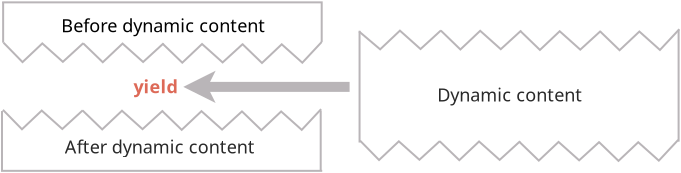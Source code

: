 <?xml version="1.0" encoding="UTF-8"?>
<dia:diagram xmlns:dia="http://www.lysator.liu.se/~alla/dia/">
  <dia:layer name="Фон" visible="true" active="true">
    <dia:object type="Standard - Text" version="1" id="O0">
      <dia:attribute name="obj_pos">
        <dia:point val="-7.392,3.641"/>
      </dia:attribute>
      <dia:attribute name="obj_bb">
        <dia:rectangle val="-12.812,3.116;-1.972,4.166"/>
      </dia:attribute>
      <dia:attribute name="text">
        <dia:composite type="text">
          <dia:attribute name="string">
            <dia:string>#Before dynamic content#</dia:string>
          </dia:attribute>
          <dia:attribute name="font">
            <dia:font family="OpenSymbol" style="0" name="Courier"/>
          </dia:attribute>
          <dia:attribute name="height">
            <dia:real val="1.129"/>
          </dia:attribute>
          <dia:attribute name="pos">
            <dia:point val="-7.392,3.954"/>
          </dia:attribute>
          <dia:attribute name="color">
            <dia:color val="#000000"/>
          </dia:attribute>
          <dia:attribute name="alignment">
            <dia:enum val="1"/>
          </dia:attribute>
        </dia:composite>
      </dia:attribute>
      <dia:attribute name="valign">
        <dia:enum val="2"/>
      </dia:attribute>
      <dia:attribute name="fill_color">
        <dia:color val="#ffffff"/>
      </dia:attribute>
      <dia:attribute name="show_background">
        <dia:boolean val="true"/>
      </dia:attribute>
    </dia:object>
    <dia:object type="Standard - Text" version="1" id="O1">
      <dia:attribute name="obj_pos">
        <dia:point val="-7.536,9.698"/>
      </dia:attribute>
      <dia:attribute name="obj_bb">
        <dia:rectangle val="-12.565,9.173;-2.507,10.223"/>
      </dia:attribute>
      <dia:attribute name="text">
        <dia:composite type="text">
          <dia:attribute name="string">
            <dia:string>#After dynamic content#</dia:string>
          </dia:attribute>
          <dia:attribute name="font">
            <dia:font family="OpenSymbol" style="0" name="Courier"/>
          </dia:attribute>
          <dia:attribute name="height">
            <dia:real val="1.129"/>
          </dia:attribute>
          <dia:attribute name="pos">
            <dia:point val="-7.536,10.011"/>
          </dia:attribute>
          <dia:attribute name="color">
            <dia:color val="#292929"/>
          </dia:attribute>
          <dia:attribute name="alignment">
            <dia:enum val="1"/>
          </dia:attribute>
        </dia:composite>
      </dia:attribute>
      <dia:attribute name="valign">
        <dia:enum val="2"/>
      </dia:attribute>
      <dia:attribute name="fill_color">
        <dia:color val="#ffffff"/>
      </dia:attribute>
      <dia:attribute name="show_background">
        <dia:boolean val="true"/>
      </dia:attribute>
    </dia:object>
    <dia:object type="Standard - PolyLine" version="0" id="O2">
      <dia:attribute name="obj_pos">
        <dia:point val="-15.344,4.51"/>
      </dia:attribute>
      <dia:attribute name="obj_bb">
        <dia:rectangle val="-15.415,4.439;-11.282,5.552"/>
      </dia:attribute>
      <dia:attribute name="poly_points">
        <dia:point val="-15.344,4.51"/>
        <dia:point val="-14.393,5.482"/>
        <dia:point val="-13.404,4.548"/>
        <dia:point val="-12.375,5.468"/>
        <dia:point val="-11.353,4.534"/>
      </dia:attribute>
      <dia:attribute name="line_color">
        <dia:color val="#b9b5b8"/>
      </dia:attribute>
    </dia:object>
    <dia:object type="Standard - PolyLine" version="0" id="O3">
      <dia:attribute name="obj_pos">
        <dia:point val="-11.362,4.542"/>
      </dia:attribute>
      <dia:attribute name="obj_bb">
        <dia:rectangle val="-11.433,4.471;-7.27,5.558"/>
      </dia:attribute>
      <dia:attribute name="poly_points">
        <dia:point val="-11.362,4.542"/>
        <dia:point val="-10.38,5.489"/>
        <dia:point val="-9.392,4.556"/>
        <dia:point val="-8.363,5.476"/>
        <dia:point val="-7.341,4.542"/>
      </dia:attribute>
      <dia:attribute name="line_color">
        <dia:color val="#b9b5b8"/>
      </dia:attribute>
    </dia:object>
    <dia:object type="Standard - PolyLine" version="0" id="O4">
      <dia:attribute name="obj_pos">
        <dia:point val="-7.386,4.564"/>
      </dia:attribute>
      <dia:attribute name="obj_bb">
        <dia:rectangle val="-7.457,4.493;-3.295,5.58"/>
      </dia:attribute>
      <dia:attribute name="poly_points">
        <dia:point val="-7.386,4.564"/>
        <dia:point val="-6.405,5.511"/>
        <dia:point val="-5.417,4.578"/>
        <dia:point val="-4.388,5.498"/>
        <dia:point val="-3.365,4.564"/>
      </dia:attribute>
      <dia:attribute name="line_color">
        <dia:color val="#b9b5b8"/>
      </dia:attribute>
    </dia:object>
    <dia:object type="Standard - PolyLine" version="0" id="O5">
      <dia:attribute name="obj_pos">
        <dia:point val="-3.403,4.578"/>
      </dia:attribute>
      <dia:attribute name="obj_bb">
        <dia:rectangle val="-3.473,4.404;0.637,5.595"/>
      </dia:attribute>
      <dia:attribute name="poly_points">
        <dia:point val="-3.403,4.578"/>
        <dia:point val="-2.421,5.526"/>
        <dia:point val="-1.433,4.592"/>
        <dia:point val="-0.404,5.512"/>
        <dia:point val="0.566,4.475"/>
      </dia:attribute>
      <dia:attribute name="line_color">
        <dia:color val="#b9b5b8"/>
      </dia:attribute>
    </dia:object>
    <dia:object type="Standard - ZigZagLine" version="1" id="O6">
      <dia:attribute name="obj_pos">
        <dia:point val="-15.362,2.53"/>
      </dia:attribute>
      <dia:attribute name="obj_bb">
        <dia:rectangle val="-15.412,2.445;0.616,4.525"/>
      </dia:attribute>
      <dia:attribute name="orth_points">
        <dia:point val="-15.362,2.53"/>
        <dia:point val="-15.362,2.495"/>
        <dia:point val="0.566,2.495"/>
        <dia:point val="0.566,4.475"/>
      </dia:attribute>
      <dia:attribute name="orth_orient">
        <dia:enum val="1"/>
        <dia:enum val="0"/>
        <dia:enum val="1"/>
      </dia:attribute>
      <dia:attribute name="autorouting">
        <dia:boolean val="false"/>
      </dia:attribute>
      <dia:attribute name="line_color">
        <dia:color val="#b9b5b8"/>
      </dia:attribute>
    </dia:object>
    <dia:object type="Standard - Line" version="0" id="O7">
      <dia:attribute name="obj_pos">
        <dia:point val="-15.362,2.477"/>
      </dia:attribute>
      <dia:attribute name="obj_bb">
        <dia:rectangle val="-15.412,2.427;-15.312,4.56"/>
      </dia:attribute>
      <dia:attribute name="conn_endpoints">
        <dia:point val="-15.362,2.477"/>
        <dia:point val="-15.362,4.51"/>
      </dia:attribute>
      <dia:attribute name="numcp">
        <dia:int val="1"/>
      </dia:attribute>
      <dia:attribute name="line_color">
        <dia:color val="#b9b5b8"/>
      </dia:attribute>
    </dia:object>
    <dia:object type="Standard - ZigZagLine" version="1" id="O8">
      <dia:attribute name="obj_pos">
        <dia:point val="-15.419,7.93"/>
      </dia:attribute>
      <dia:attribute name="obj_bb">
        <dia:rectangle val="-15.47,7.88;0.592,10.978"/>
      </dia:attribute>
      <dia:attribute name="orth_points">
        <dia:point val="-15.419,7.93"/>
        <dia:point val="-15.419,10.919"/>
        <dia:point val="0.542,10.919"/>
        <dia:point val="0.542,10.928"/>
      </dia:attribute>
      <dia:attribute name="orth_orient">
        <dia:enum val="1"/>
        <dia:enum val="0"/>
        <dia:enum val="1"/>
      </dia:attribute>
      <dia:attribute name="autorouting">
        <dia:boolean val="false"/>
      </dia:attribute>
      <dia:attribute name="line_color">
        <dia:color val="#b9b5b8"/>
      </dia:attribute>
    </dia:object>
    <dia:object type="Standard - Line" version="0" id="O9">
      <dia:attribute name="obj_pos">
        <dia:point val="0.516,10.889"/>
      </dia:attribute>
      <dia:attribute name="obj_bb">
        <dia:rectangle val="0.466,7.853;0.566,10.938"/>
      </dia:attribute>
      <dia:attribute name="conn_endpoints">
        <dia:point val="0.516,10.889"/>
        <dia:point val="0.516,7.903"/>
      </dia:attribute>
      <dia:attribute name="numcp">
        <dia:int val="1"/>
      </dia:attribute>
      <dia:attribute name="line_color">
        <dia:color val="#b9b5b8"/>
      </dia:attribute>
    </dia:object>
    <dia:object type="Standard - PolyLine" version="0" id="O10">
      <dia:attribute name="obj_pos">
        <dia:point val="-15.373,7.868"/>
      </dia:attribute>
      <dia:attribute name="obj_bb">
        <dia:rectangle val="-15.444,7.797;-11.311,8.91"/>
      </dia:attribute>
      <dia:attribute name="poly_points">
        <dia:point val="-15.373,7.868"/>
        <dia:point val="-14.421,8.84"/>
        <dia:point val="-13.433,7.906"/>
        <dia:point val="-12.404,8.826"/>
        <dia:point val="-11.382,7.892"/>
      </dia:attribute>
      <dia:attribute name="line_color">
        <dia:color val="#b9b5b8"/>
      </dia:attribute>
    </dia:object>
    <dia:object type="Standard - PolyLine" version="0" id="O11">
      <dia:attribute name="obj_pos">
        <dia:point val="-11.391,7.9"/>
      </dia:attribute>
      <dia:attribute name="obj_bb">
        <dia:rectangle val="-11.461,7.829;-7.299,8.916"/>
      </dia:attribute>
      <dia:attribute name="poly_points">
        <dia:point val="-11.391,7.9"/>
        <dia:point val="-10.409,8.847"/>
        <dia:point val="-9.421,7.914"/>
        <dia:point val="-8.392,8.834"/>
        <dia:point val="-7.37,7.9"/>
      </dia:attribute>
      <dia:attribute name="line_color">
        <dia:color val="#b9b5b8"/>
      </dia:attribute>
    </dia:object>
    <dia:object type="Standard - PolyLine" version="0" id="O12">
      <dia:attribute name="obj_pos">
        <dia:point val="-7.415,7.922"/>
      </dia:attribute>
      <dia:attribute name="obj_bb">
        <dia:rectangle val="-7.486,7.851;-3.323,8.938"/>
      </dia:attribute>
      <dia:attribute name="poly_points">
        <dia:point val="-7.415,7.922"/>
        <dia:point val="-6.434,8.869"/>
        <dia:point val="-5.446,7.936"/>
        <dia:point val="-4.416,8.856"/>
        <dia:point val="-3.394,7.922"/>
      </dia:attribute>
      <dia:attribute name="line_color">
        <dia:color val="#b9b5b8"/>
      </dia:attribute>
    </dia:object>
    <dia:object type="Standard - PolyLine" version="0" id="O13">
      <dia:attribute name="obj_pos">
        <dia:point val="-3.432,7.936"/>
      </dia:attribute>
      <dia:attribute name="obj_bb">
        <dia:rectangle val="-3.502,7.762;0.608,8.953"/>
      </dia:attribute>
      <dia:attribute name="poly_points">
        <dia:point val="-3.432,7.936"/>
        <dia:point val="-2.45,8.884"/>
        <dia:point val="-1.462,7.95"/>
        <dia:point val="-0.433,8.87"/>
        <dia:point val="0.537,7.833"/>
      </dia:attribute>
      <dia:attribute name="line_color">
        <dia:color val="#b9b5b8"/>
      </dia:attribute>
    </dia:object>
    <dia:object type="Standard - Text" version="1" id="O14">
      <dia:attribute name="obj_pos">
        <dia:point val="-8.842,7.044"/>
      </dia:attribute>
      <dia:attribute name="obj_bb">
        <dia:rectangle val="-8.842,6.207;-6.377,7.257"/>
      </dia:attribute>
      <dia:attribute name="text">
        <dia:composite type="text">
          <dia:attribute name="string">
            <dia:string>#yield#</dia:string>
          </dia:attribute>
          <dia:attribute name="font">
            <dia:font family="OpenSymbol" style="80" name="Courier"/>
          </dia:attribute>
          <dia:attribute name="height">
            <dia:real val="1.129"/>
          </dia:attribute>
          <dia:attribute name="pos">
            <dia:point val="-8.842,7.044"/>
          </dia:attribute>
          <dia:attribute name="color">
            <dia:color val="#dd6a58"/>
          </dia:attribute>
          <dia:attribute name="alignment">
            <dia:enum val="0"/>
          </dia:attribute>
        </dia:composite>
      </dia:attribute>
      <dia:attribute name="valign">
        <dia:enum val="3"/>
      </dia:attribute>
    </dia:object>
    <dia:object type="Standard - PolyLine" version="0" id="O15">
      <dia:attribute name="obj_pos">
        <dia:point val="2.482,9.406"/>
      </dia:attribute>
      <dia:attribute name="obj_bb">
        <dia:rectangle val="2.411,9.335;6.544,10.447"/>
      </dia:attribute>
      <dia:attribute name="poly_points">
        <dia:point val="2.482,9.406"/>
        <dia:point val="3.433,10.377"/>
        <dia:point val="4.422,9.444"/>
        <dia:point val="5.451,10.364"/>
        <dia:point val="6.473,9.43"/>
      </dia:attribute>
      <dia:attribute name="line_color">
        <dia:color val="#b9b5b8"/>
      </dia:attribute>
    </dia:object>
    <dia:object type="Standard - PolyLine" version="0" id="O16">
      <dia:attribute name="obj_pos">
        <dia:point val="6.464,9.438"/>
      </dia:attribute>
      <dia:attribute name="obj_bb">
        <dia:rectangle val="6.393,9.367;10.556,10.454"/>
      </dia:attribute>
      <dia:attribute name="poly_points">
        <dia:point val="6.464,9.438"/>
        <dia:point val="7.446,10.385"/>
        <dia:point val="8.434,9.451"/>
        <dia:point val="9.463,10.371"/>
        <dia:point val="10.485,9.438"/>
      </dia:attribute>
      <dia:attribute name="line_color">
        <dia:color val="#b9b5b8"/>
      </dia:attribute>
    </dia:object>
    <dia:object type="Standard - PolyLine" version="0" id="O17">
      <dia:attribute name="obj_pos">
        <dia:point val="10.44,9.46"/>
      </dia:attribute>
      <dia:attribute name="obj_bb">
        <dia:rectangle val="10.369,9.389;14.531,10.476"/>
      </dia:attribute>
      <dia:attribute name="poly_points">
        <dia:point val="10.44,9.46"/>
        <dia:point val="11.421,10.407"/>
        <dia:point val="12.409,9.473"/>
        <dia:point val="13.438,10.393"/>
        <dia:point val="14.461,9.46"/>
      </dia:attribute>
      <dia:attribute name="line_color">
        <dia:color val="#b9b5b8"/>
      </dia:attribute>
    </dia:object>
    <dia:object type="Standard - PolyLine" version="0" id="O18">
      <dia:attribute name="obj_pos">
        <dia:point val="14.423,9.474"/>
      </dia:attribute>
      <dia:attribute name="obj_bb">
        <dia:rectangle val="14.352,9.3;18.462,10.491"/>
      </dia:attribute>
      <dia:attribute name="poly_points">
        <dia:point val="14.423,9.474"/>
        <dia:point val="15.405,10.421"/>
        <dia:point val="16.393,9.488"/>
        <dia:point val="17.422,10.408"/>
        <dia:point val="18.392,9.37"/>
      </dia:attribute>
      <dia:attribute name="line_color">
        <dia:color val="#b9b5b8"/>
      </dia:attribute>
    </dia:object>
    <dia:object type="Standard - PolyLine" version="0" id="O19">
      <dia:attribute name="obj_pos">
        <dia:point val="2.437,3.954"/>
      </dia:attribute>
      <dia:attribute name="obj_bb">
        <dia:rectangle val="2.367,3.825;6.6,4.91"/>
      </dia:attribute>
      <dia:attribute name="poly_points">
        <dia:point val="2.437,3.954"/>
        <dia:point val="3.489,4.843"/>
        <dia:point val="4.477,3.909"/>
        <dia:point val="5.507,4.829"/>
        <dia:point val="6.529,3.896"/>
      </dia:attribute>
      <dia:attribute name="line_color">
        <dia:color val="#b9b5b8"/>
      </dia:attribute>
    </dia:object>
    <dia:object type="Standard - PolyLine" version="0" id="O20">
      <dia:attribute name="obj_pos">
        <dia:point val="6.52,3.903"/>
      </dia:attribute>
      <dia:attribute name="obj_bb">
        <dia:rectangle val="6.449,3.833;10.612,4.92"/>
      </dia:attribute>
      <dia:attribute name="poly_points">
        <dia:point val="6.52,3.903"/>
        <dia:point val="7.501,4.851"/>
        <dia:point val="8.49,3.917"/>
        <dia:point val="9.519,4.837"/>
        <dia:point val="10.541,3.903"/>
      </dia:attribute>
      <dia:attribute name="line_color">
        <dia:color val="#b9b5b8"/>
      </dia:attribute>
    </dia:object>
    <dia:object type="Standard - PolyLine" version="0" id="O21">
      <dia:attribute name="obj_pos">
        <dia:point val="10.495,3.925"/>
      </dia:attribute>
      <dia:attribute name="obj_bb">
        <dia:rectangle val="10.425,3.855;14.587,4.942"/>
      </dia:attribute>
      <dia:attribute name="poly_points">
        <dia:point val="10.495,3.925"/>
        <dia:point val="11.477,4.873"/>
        <dia:point val="12.465,3.939"/>
        <dia:point val="13.494,4.859"/>
        <dia:point val="14.517,3.925"/>
      </dia:attribute>
      <dia:attribute name="line_color">
        <dia:color val="#b9b5b8"/>
      </dia:attribute>
    </dia:object>
    <dia:object type="Standard - PolyLine" version="0" id="O22">
      <dia:attribute name="obj_pos">
        <dia:point val="14.479,3.94"/>
      </dia:attribute>
      <dia:attribute name="obj_bb">
        <dia:rectangle val="14.408,3.765;18.518,4.956"/>
      </dia:attribute>
      <dia:attribute name="poly_points">
        <dia:point val="14.479,3.94"/>
        <dia:point val="15.46,4.887"/>
        <dia:point val="16.449,3.954"/>
        <dia:point val="17.478,4.874"/>
        <dia:point val="18.448,3.836"/>
      </dia:attribute>
      <dia:attribute name="line_color">
        <dia:color val="#b9b5b8"/>
      </dia:attribute>
    </dia:object>
    <dia:object type="Standard - Line" version="0" id="O23">
      <dia:attribute name="obj_pos">
        <dia:point val="2.459,3.915"/>
      </dia:attribute>
      <dia:attribute name="obj_bb">
        <dia:rectangle val="2.409,3.865;2.509,9.554"/>
      </dia:attribute>
      <dia:attribute name="conn_endpoints">
        <dia:point val="2.459,3.915"/>
        <dia:point val="2.459,9.504"/>
      </dia:attribute>
      <dia:attribute name="numcp">
        <dia:int val="1"/>
      </dia:attribute>
      <dia:attribute name="line_color">
        <dia:color val="#b9b5b8"/>
      </dia:attribute>
    </dia:object>
    <dia:object type="Standard - Line" version="0" id="O24">
      <dia:attribute name="obj_pos">
        <dia:point val="18.411,3.87"/>
      </dia:attribute>
      <dia:attribute name="obj_bb">
        <dia:rectangle val="18.361,3.82;18.461,9.509"/>
      </dia:attribute>
      <dia:attribute name="conn_endpoints">
        <dia:point val="18.411,3.87"/>
        <dia:point val="18.411,9.459"/>
      </dia:attribute>
      <dia:attribute name="numcp">
        <dia:int val="1"/>
      </dia:attribute>
      <dia:attribute name="line_color">
        <dia:color val="#b9b5b8"/>
      </dia:attribute>
    </dia:object>
    <dia:object type="Standard - Text" version="1" id="O25">
      <dia:attribute name="obj_pos">
        <dia:point val="9.968,7.098"/>
      </dia:attribute>
      <dia:attribute name="obj_bb">
        <dia:rectangle val="6.105,6.573;13.83,7.623"/>
      </dia:attribute>
      <dia:attribute name="text">
        <dia:composite type="text">
          <dia:attribute name="string">
            <dia:string>#Dynamic content#</dia:string>
          </dia:attribute>
          <dia:attribute name="font">
            <dia:font family="OpenSymbol" style="0" name="Courier"/>
          </dia:attribute>
          <dia:attribute name="height">
            <dia:real val="1.129"/>
          </dia:attribute>
          <dia:attribute name="pos">
            <dia:point val="9.968,7.41"/>
          </dia:attribute>
          <dia:attribute name="color">
            <dia:color val="#292929"/>
          </dia:attribute>
          <dia:attribute name="alignment">
            <dia:enum val="1"/>
          </dia:attribute>
        </dia:composite>
      </dia:attribute>
      <dia:attribute name="valign">
        <dia:enum val="2"/>
      </dia:attribute>
      <dia:attribute name="fill_color">
        <dia:color val="#ffffff"/>
      </dia:attribute>
      <dia:attribute name="show_background">
        <dia:boolean val="true"/>
      </dia:attribute>
    </dia:object>
    <dia:object type="Standard - Line" version="0" id="O26">
      <dia:attribute name="obj_pos">
        <dia:point val="1.961,6.721"/>
      </dia:attribute>
      <dia:attribute name="obj_bb">
        <dia:rectangle val="-6.913,5.912;2.211,7.53"/>
      </dia:attribute>
      <dia:attribute name="conn_endpoints">
        <dia:point val="1.961,6.721"/>
        <dia:point val="-6.354,6.721"/>
      </dia:attribute>
      <dia:attribute name="numcp">
        <dia:int val="1"/>
      </dia:attribute>
      <dia:attribute name="line_color">
        <dia:color val="#b9b5b8"/>
      </dia:attribute>
      <dia:attribute name="line_width">
        <dia:real val="0.5"/>
      </dia:attribute>
      <dia:attribute name="end_arrow">
        <dia:enum val="22"/>
      </dia:attribute>
      <dia:attribute name="end_arrow_length">
        <dia:real val="0.5"/>
      </dia:attribute>
      <dia:attribute name="end_arrow_width">
        <dia:real val="0.5"/>
      </dia:attribute>
    </dia:object>
  </dia:layer>
</dia:diagram>
